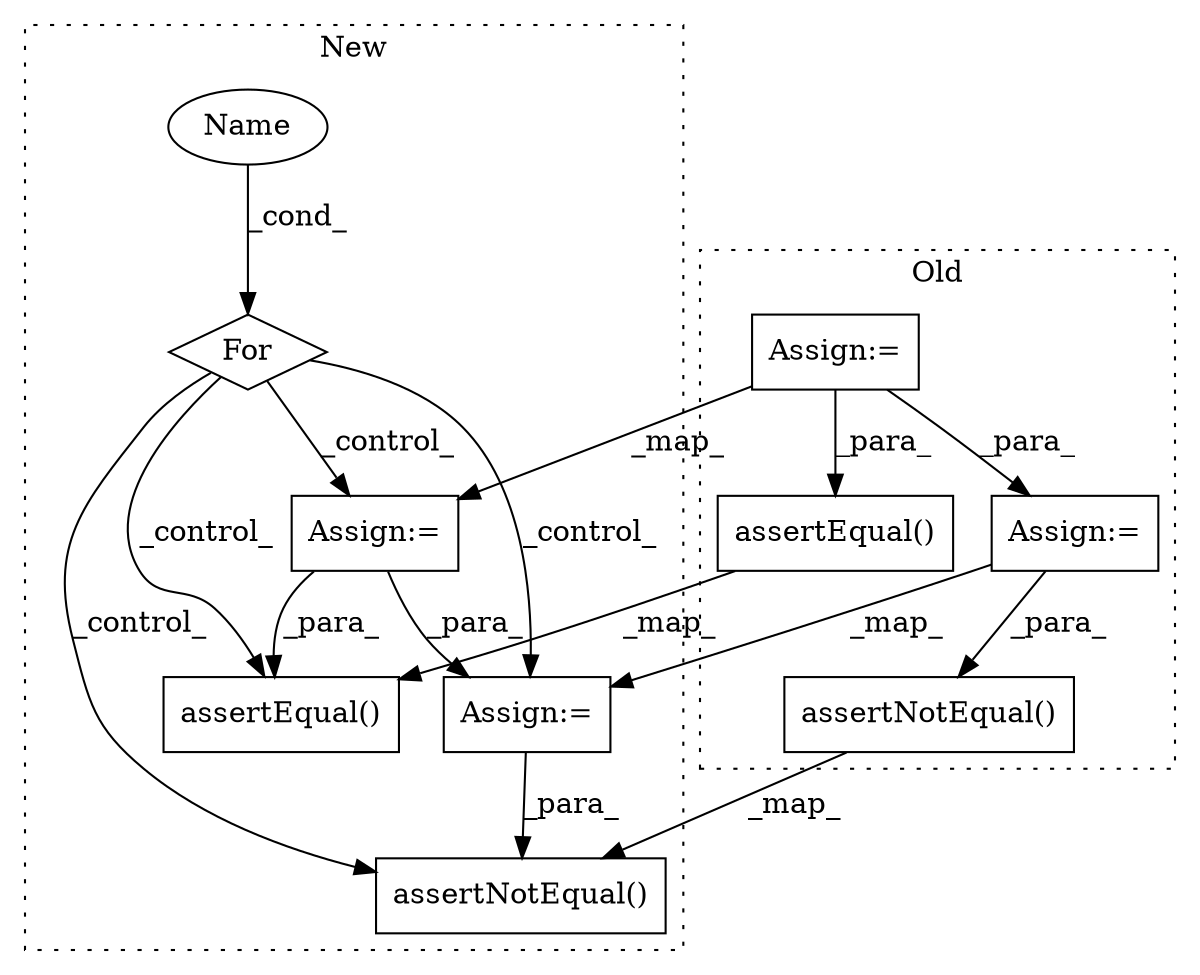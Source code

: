 digraph G {
subgraph cluster0 {
1 [label="assertNotEqual()" a="75" s="27095,27169" l="20,1" shape="box"];
4 [label="Assign:=" a="68" s="26662" l="3" shape="box"];
6 [label="assertEqual()" a="75" s="27020,27085" l="17,1" shape="box"];
8 [label="Assign:=" a="68" s="26960" l="3" shape="box"];
label = "Old";
style="dotted";
}
subgraph cluster1 {
2 [label="assertNotEqual()" a="75" s="30001,30075" l="20,1" shape="box"];
3 [label="Assign:=" a="68" s="29521" l="3" shape="box"];
5 [label="assertEqual()" a="75" s="29922,29987" l="17,1" shape="box"];
7 [label="For" a="107" s="29274,29316" l="4,14" shape="diamond"];
9 [label="Assign:=" a="68" s="29858" l="3" shape="box"];
10 [label="Name" a="87" s="29278" l="6" shape="ellipse"];
label = "New";
style="dotted";
}
1 -> 2 [label="_map_"];
3 -> 9 [label="_para_"];
3 -> 5 [label="_para_"];
4 -> 6 [label="_para_"];
4 -> 3 [label="_map_"];
4 -> 8 [label="_para_"];
6 -> 5 [label="_map_"];
7 -> 3 [label="_control_"];
7 -> 5 [label="_control_"];
7 -> 9 [label="_control_"];
7 -> 2 [label="_control_"];
8 -> 1 [label="_para_"];
8 -> 9 [label="_map_"];
9 -> 2 [label="_para_"];
10 -> 7 [label="_cond_"];
}